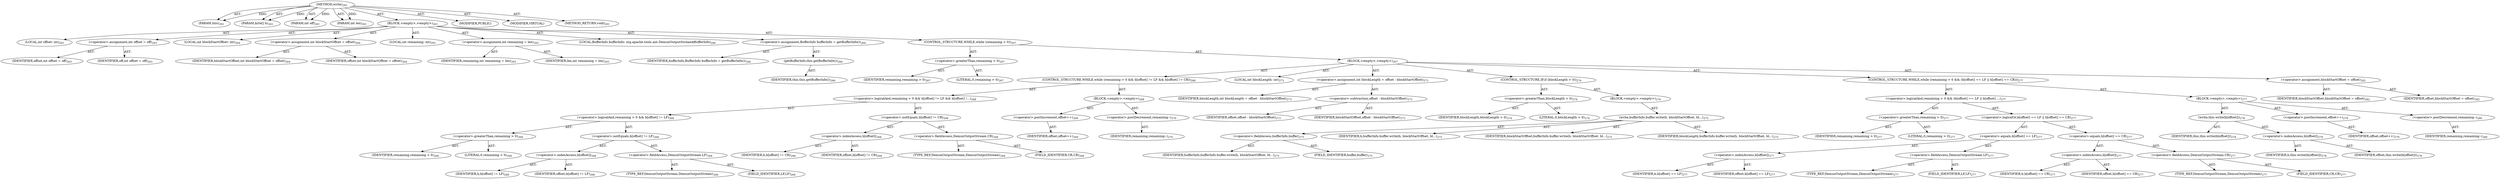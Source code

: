 digraph "write" {  
"111669149706" [label = <(METHOD,write)<SUB>261</SUB>> ]
"115964116997" [label = <(PARAM,this)<SUB>261</SUB>> ]
"115964117008" [label = <(PARAM,byte[] b)<SUB>261</SUB>> ]
"115964117009" [label = <(PARAM,int off)<SUB>261</SUB>> ]
"115964117010" [label = <(PARAM,int len)<SUB>261</SUB>> ]
"25769803794" [label = <(BLOCK,&lt;empty&gt;,&lt;empty&gt;)<SUB>261</SUB>> ]
"94489280522" [label = <(LOCAL,int offset: int)<SUB>263</SUB>> ]
"30064771169" [label = <(&lt;operator&gt;.assignment,int offset = off)<SUB>263</SUB>> ]
"68719476812" [label = <(IDENTIFIER,offset,int offset = off)<SUB>263</SUB>> ]
"68719476813" [label = <(IDENTIFIER,off,int offset = off)<SUB>263</SUB>> ]
"94489280523" [label = <(LOCAL,int blockStartOffset: int)<SUB>264</SUB>> ]
"30064771170" [label = <(&lt;operator&gt;.assignment,int blockStartOffset = offset)<SUB>264</SUB>> ]
"68719476814" [label = <(IDENTIFIER,blockStartOffset,int blockStartOffset = offset)<SUB>264</SUB>> ]
"68719476815" [label = <(IDENTIFIER,offset,int blockStartOffset = offset)<SUB>264</SUB>> ]
"94489280524" [label = <(LOCAL,int remaining: int)<SUB>265</SUB>> ]
"30064771171" [label = <(&lt;operator&gt;.assignment,int remaining = len)<SUB>265</SUB>> ]
"68719476816" [label = <(IDENTIFIER,remaining,int remaining = len)<SUB>265</SUB>> ]
"68719476817" [label = <(IDENTIFIER,len,int remaining = len)<SUB>265</SUB>> ]
"94489280525" [label = <(LOCAL,BufferInfo bufferInfo: org.apache.tools.ant.DemuxOutputStream$BufferInfo)<SUB>266</SUB>> ]
"30064771172" [label = <(&lt;operator&gt;.assignment,BufferInfo bufferInfo = getBufferInfo())<SUB>266</SUB>> ]
"68719476818" [label = <(IDENTIFIER,bufferInfo,BufferInfo bufferInfo = getBufferInfo())<SUB>266</SUB>> ]
"30064771173" [label = <(getBufferInfo,this.getBufferInfo())<SUB>266</SUB>> ]
"68719476746" [label = <(IDENTIFIER,this,this.getBufferInfo())<SUB>266</SUB>> ]
"47244640264" [label = <(CONTROL_STRUCTURE,WHILE,while (remaining &gt; 0))<SUB>267</SUB>> ]
"30064771174" [label = <(&lt;operator&gt;.greaterThan,remaining &gt; 0)<SUB>267</SUB>> ]
"68719476819" [label = <(IDENTIFIER,remaining,remaining &gt; 0)<SUB>267</SUB>> ]
"90194313223" [label = <(LITERAL,0,remaining &gt; 0)<SUB>267</SUB>> ]
"25769803795" [label = <(BLOCK,&lt;empty&gt;,&lt;empty&gt;)<SUB>267</SUB>> ]
"47244640265" [label = <(CONTROL_STRUCTURE,WHILE,while (remaining &gt; 0 &amp;&amp; b[offset] != LF &amp;&amp; b[offset] != CR))<SUB>268</SUB>> ]
"30064771175" [label = <(&lt;operator&gt;.logicalAnd,remaining &gt; 0 &amp;&amp; b[offset] != LF &amp;&amp; b[offset] !...)<SUB>268</SUB>> ]
"30064771176" [label = <(&lt;operator&gt;.logicalAnd,remaining &gt; 0 &amp;&amp; b[offset] != LF)<SUB>268</SUB>> ]
"30064771177" [label = <(&lt;operator&gt;.greaterThan,remaining &gt; 0)<SUB>268</SUB>> ]
"68719476820" [label = <(IDENTIFIER,remaining,remaining &gt; 0)<SUB>268</SUB>> ]
"90194313224" [label = <(LITERAL,0,remaining &gt; 0)<SUB>268</SUB>> ]
"30064771178" [label = <(&lt;operator&gt;.notEquals,b[offset] != LF)<SUB>268</SUB>> ]
"30064771179" [label = <(&lt;operator&gt;.indexAccess,b[offset])<SUB>268</SUB>> ]
"68719476821" [label = <(IDENTIFIER,b,b[offset] != LF)<SUB>268</SUB>> ]
"68719476822" [label = <(IDENTIFIER,offset,b[offset] != LF)<SUB>268</SUB>> ]
"30064771180" [label = <(&lt;operator&gt;.fieldAccess,DemuxOutputStream.LF)<SUB>268</SUB>> ]
"180388626437" [label = <(TYPE_REF,DemuxOutputStream,DemuxOutputStream)<SUB>268</SUB>> ]
"55834574881" [label = <(FIELD_IDENTIFIER,LF,LF)<SUB>268</SUB>> ]
"30064771181" [label = <(&lt;operator&gt;.notEquals,b[offset] != CR)<SUB>268</SUB>> ]
"30064771182" [label = <(&lt;operator&gt;.indexAccess,b[offset])<SUB>268</SUB>> ]
"68719476823" [label = <(IDENTIFIER,b,b[offset] != CR)<SUB>268</SUB>> ]
"68719476824" [label = <(IDENTIFIER,offset,b[offset] != CR)<SUB>268</SUB>> ]
"30064771183" [label = <(&lt;operator&gt;.fieldAccess,DemuxOutputStream.CR)<SUB>268</SUB>> ]
"180388626438" [label = <(TYPE_REF,DemuxOutputStream,DemuxOutputStream)<SUB>268</SUB>> ]
"55834574882" [label = <(FIELD_IDENTIFIER,CR,CR)<SUB>268</SUB>> ]
"25769803796" [label = <(BLOCK,&lt;empty&gt;,&lt;empty&gt;)<SUB>268</SUB>> ]
"30064771184" [label = <(&lt;operator&gt;.postIncrement,offset++)<SUB>269</SUB>> ]
"68719476825" [label = <(IDENTIFIER,offset,offset++)<SUB>269</SUB>> ]
"30064771185" [label = <(&lt;operator&gt;.postDecrement,remaining--)<SUB>270</SUB>> ]
"68719476826" [label = <(IDENTIFIER,remaining,remaining--)<SUB>270</SUB>> ]
"94489280526" [label = <(LOCAL,int blockLength: int)<SUB>273</SUB>> ]
"30064771186" [label = <(&lt;operator&gt;.assignment,int blockLength = offset - blockStartOffset)<SUB>273</SUB>> ]
"68719476827" [label = <(IDENTIFIER,blockLength,int blockLength = offset - blockStartOffset)<SUB>273</SUB>> ]
"30064771187" [label = <(&lt;operator&gt;.subtraction,offset - blockStartOffset)<SUB>273</SUB>> ]
"68719476828" [label = <(IDENTIFIER,offset,offset - blockStartOffset)<SUB>273</SUB>> ]
"68719476829" [label = <(IDENTIFIER,blockStartOffset,offset - blockStartOffset)<SUB>273</SUB>> ]
"47244640266" [label = <(CONTROL_STRUCTURE,IF,if (blockLength &gt; 0))<SUB>274</SUB>> ]
"30064771188" [label = <(&lt;operator&gt;.greaterThan,blockLength &gt; 0)<SUB>274</SUB>> ]
"68719476830" [label = <(IDENTIFIER,blockLength,blockLength &gt; 0)<SUB>274</SUB>> ]
"90194313225" [label = <(LITERAL,0,blockLength &gt; 0)<SUB>274</SUB>> ]
"25769803797" [label = <(BLOCK,&lt;empty&gt;,&lt;empty&gt;)<SUB>274</SUB>> ]
"30064771189" [label = <(write,bufferInfo.buffer.write(b, blockStartOffset, bl...)<SUB>275</SUB>> ]
"30064771190" [label = <(&lt;operator&gt;.fieldAccess,bufferInfo.buffer)<SUB>275</SUB>> ]
"68719476831" [label = <(IDENTIFIER,bufferInfo,bufferInfo.buffer.write(b, blockStartOffset, bl...)<SUB>275</SUB>> ]
"55834574883" [label = <(FIELD_IDENTIFIER,buffer,buffer)<SUB>275</SUB>> ]
"68719476832" [label = <(IDENTIFIER,b,bufferInfo.buffer.write(b, blockStartOffset, bl...)<SUB>275</SUB>> ]
"68719476833" [label = <(IDENTIFIER,blockStartOffset,bufferInfo.buffer.write(b, blockStartOffset, bl...)<SUB>275</SUB>> ]
"68719476834" [label = <(IDENTIFIER,blockLength,bufferInfo.buffer.write(b, blockStartOffset, bl...)<SUB>275</SUB>> ]
"47244640267" [label = <(CONTROL_STRUCTURE,WHILE,while (remaining &gt; 0 &amp;&amp; (b[offset] == LF || b[offset] == CR)))<SUB>277</SUB>> ]
"30064771191" [label = <(&lt;operator&gt;.logicalAnd,remaining &gt; 0 &amp;&amp; (b[offset] == LF || b[offset] ...)<SUB>277</SUB>> ]
"30064771192" [label = <(&lt;operator&gt;.greaterThan,remaining &gt; 0)<SUB>277</SUB>> ]
"68719476835" [label = <(IDENTIFIER,remaining,remaining &gt; 0)<SUB>277</SUB>> ]
"90194313226" [label = <(LITERAL,0,remaining &gt; 0)<SUB>277</SUB>> ]
"30064771193" [label = <(&lt;operator&gt;.logicalOr,b[offset] == LF || b[offset] == CR)<SUB>277</SUB>> ]
"30064771194" [label = <(&lt;operator&gt;.equals,b[offset] == LF)<SUB>277</SUB>> ]
"30064771195" [label = <(&lt;operator&gt;.indexAccess,b[offset])<SUB>277</SUB>> ]
"68719476836" [label = <(IDENTIFIER,b,b[offset] == LF)<SUB>277</SUB>> ]
"68719476837" [label = <(IDENTIFIER,offset,b[offset] == LF)<SUB>277</SUB>> ]
"30064771196" [label = <(&lt;operator&gt;.fieldAccess,DemuxOutputStream.LF)<SUB>277</SUB>> ]
"180388626439" [label = <(TYPE_REF,DemuxOutputStream,DemuxOutputStream)<SUB>277</SUB>> ]
"55834574884" [label = <(FIELD_IDENTIFIER,LF,LF)<SUB>277</SUB>> ]
"30064771197" [label = <(&lt;operator&gt;.equals,b[offset] == CR)<SUB>277</SUB>> ]
"30064771198" [label = <(&lt;operator&gt;.indexAccess,b[offset])<SUB>277</SUB>> ]
"68719476838" [label = <(IDENTIFIER,b,b[offset] == CR)<SUB>277</SUB>> ]
"68719476839" [label = <(IDENTIFIER,offset,b[offset] == CR)<SUB>277</SUB>> ]
"30064771199" [label = <(&lt;operator&gt;.fieldAccess,DemuxOutputStream.CR)<SUB>277</SUB>> ]
"180388626440" [label = <(TYPE_REF,DemuxOutputStream,DemuxOutputStream)<SUB>277</SUB>> ]
"55834574885" [label = <(FIELD_IDENTIFIER,CR,CR)<SUB>277</SUB>> ]
"25769803798" [label = <(BLOCK,&lt;empty&gt;,&lt;empty&gt;)<SUB>277</SUB>> ]
"30064771200" [label = <(write,this.write(b[offset]))<SUB>278</SUB>> ]
"68719476747" [label = <(IDENTIFIER,this,this.write(b[offset]))<SUB>278</SUB>> ]
"30064771201" [label = <(&lt;operator&gt;.indexAccess,b[offset])<SUB>278</SUB>> ]
"68719476840" [label = <(IDENTIFIER,b,this.write(b[offset]))<SUB>278</SUB>> ]
"68719476841" [label = <(IDENTIFIER,offset,this.write(b[offset]))<SUB>278</SUB>> ]
"30064771202" [label = <(&lt;operator&gt;.postIncrement,offset++)<SUB>279</SUB>> ]
"68719476842" [label = <(IDENTIFIER,offset,offset++)<SUB>279</SUB>> ]
"30064771203" [label = <(&lt;operator&gt;.postDecrement,remaining--)<SUB>280</SUB>> ]
"68719476843" [label = <(IDENTIFIER,remaining,remaining--)<SUB>280</SUB>> ]
"30064771204" [label = <(&lt;operator&gt;.assignment,blockStartOffset = offset)<SUB>282</SUB>> ]
"68719476844" [label = <(IDENTIFIER,blockStartOffset,blockStartOffset = offset)<SUB>282</SUB>> ]
"68719476845" [label = <(IDENTIFIER,offset,blockStartOffset = offset)<SUB>282</SUB>> ]
"133143986210" [label = <(MODIFIER,PUBLIC)> ]
"133143986211" [label = <(MODIFIER,VIRTUAL)> ]
"128849018890" [label = <(METHOD_RETURN,void)<SUB>261</SUB>> ]
  "111669149706" -> "115964116997"  [ label = "AST: "] 
  "111669149706" -> "115964117008"  [ label = "AST: "] 
  "111669149706" -> "115964117009"  [ label = "AST: "] 
  "111669149706" -> "115964117010"  [ label = "AST: "] 
  "111669149706" -> "25769803794"  [ label = "AST: "] 
  "111669149706" -> "133143986210"  [ label = "AST: "] 
  "111669149706" -> "133143986211"  [ label = "AST: "] 
  "111669149706" -> "128849018890"  [ label = "AST: "] 
  "25769803794" -> "94489280522"  [ label = "AST: "] 
  "25769803794" -> "30064771169"  [ label = "AST: "] 
  "25769803794" -> "94489280523"  [ label = "AST: "] 
  "25769803794" -> "30064771170"  [ label = "AST: "] 
  "25769803794" -> "94489280524"  [ label = "AST: "] 
  "25769803794" -> "30064771171"  [ label = "AST: "] 
  "25769803794" -> "94489280525"  [ label = "AST: "] 
  "25769803794" -> "30064771172"  [ label = "AST: "] 
  "25769803794" -> "47244640264"  [ label = "AST: "] 
  "30064771169" -> "68719476812"  [ label = "AST: "] 
  "30064771169" -> "68719476813"  [ label = "AST: "] 
  "30064771170" -> "68719476814"  [ label = "AST: "] 
  "30064771170" -> "68719476815"  [ label = "AST: "] 
  "30064771171" -> "68719476816"  [ label = "AST: "] 
  "30064771171" -> "68719476817"  [ label = "AST: "] 
  "30064771172" -> "68719476818"  [ label = "AST: "] 
  "30064771172" -> "30064771173"  [ label = "AST: "] 
  "30064771173" -> "68719476746"  [ label = "AST: "] 
  "47244640264" -> "30064771174"  [ label = "AST: "] 
  "47244640264" -> "25769803795"  [ label = "AST: "] 
  "30064771174" -> "68719476819"  [ label = "AST: "] 
  "30064771174" -> "90194313223"  [ label = "AST: "] 
  "25769803795" -> "47244640265"  [ label = "AST: "] 
  "25769803795" -> "94489280526"  [ label = "AST: "] 
  "25769803795" -> "30064771186"  [ label = "AST: "] 
  "25769803795" -> "47244640266"  [ label = "AST: "] 
  "25769803795" -> "47244640267"  [ label = "AST: "] 
  "25769803795" -> "30064771204"  [ label = "AST: "] 
  "47244640265" -> "30064771175"  [ label = "AST: "] 
  "47244640265" -> "25769803796"  [ label = "AST: "] 
  "30064771175" -> "30064771176"  [ label = "AST: "] 
  "30064771175" -> "30064771181"  [ label = "AST: "] 
  "30064771176" -> "30064771177"  [ label = "AST: "] 
  "30064771176" -> "30064771178"  [ label = "AST: "] 
  "30064771177" -> "68719476820"  [ label = "AST: "] 
  "30064771177" -> "90194313224"  [ label = "AST: "] 
  "30064771178" -> "30064771179"  [ label = "AST: "] 
  "30064771178" -> "30064771180"  [ label = "AST: "] 
  "30064771179" -> "68719476821"  [ label = "AST: "] 
  "30064771179" -> "68719476822"  [ label = "AST: "] 
  "30064771180" -> "180388626437"  [ label = "AST: "] 
  "30064771180" -> "55834574881"  [ label = "AST: "] 
  "30064771181" -> "30064771182"  [ label = "AST: "] 
  "30064771181" -> "30064771183"  [ label = "AST: "] 
  "30064771182" -> "68719476823"  [ label = "AST: "] 
  "30064771182" -> "68719476824"  [ label = "AST: "] 
  "30064771183" -> "180388626438"  [ label = "AST: "] 
  "30064771183" -> "55834574882"  [ label = "AST: "] 
  "25769803796" -> "30064771184"  [ label = "AST: "] 
  "25769803796" -> "30064771185"  [ label = "AST: "] 
  "30064771184" -> "68719476825"  [ label = "AST: "] 
  "30064771185" -> "68719476826"  [ label = "AST: "] 
  "30064771186" -> "68719476827"  [ label = "AST: "] 
  "30064771186" -> "30064771187"  [ label = "AST: "] 
  "30064771187" -> "68719476828"  [ label = "AST: "] 
  "30064771187" -> "68719476829"  [ label = "AST: "] 
  "47244640266" -> "30064771188"  [ label = "AST: "] 
  "47244640266" -> "25769803797"  [ label = "AST: "] 
  "30064771188" -> "68719476830"  [ label = "AST: "] 
  "30064771188" -> "90194313225"  [ label = "AST: "] 
  "25769803797" -> "30064771189"  [ label = "AST: "] 
  "30064771189" -> "30064771190"  [ label = "AST: "] 
  "30064771189" -> "68719476832"  [ label = "AST: "] 
  "30064771189" -> "68719476833"  [ label = "AST: "] 
  "30064771189" -> "68719476834"  [ label = "AST: "] 
  "30064771190" -> "68719476831"  [ label = "AST: "] 
  "30064771190" -> "55834574883"  [ label = "AST: "] 
  "47244640267" -> "30064771191"  [ label = "AST: "] 
  "47244640267" -> "25769803798"  [ label = "AST: "] 
  "30064771191" -> "30064771192"  [ label = "AST: "] 
  "30064771191" -> "30064771193"  [ label = "AST: "] 
  "30064771192" -> "68719476835"  [ label = "AST: "] 
  "30064771192" -> "90194313226"  [ label = "AST: "] 
  "30064771193" -> "30064771194"  [ label = "AST: "] 
  "30064771193" -> "30064771197"  [ label = "AST: "] 
  "30064771194" -> "30064771195"  [ label = "AST: "] 
  "30064771194" -> "30064771196"  [ label = "AST: "] 
  "30064771195" -> "68719476836"  [ label = "AST: "] 
  "30064771195" -> "68719476837"  [ label = "AST: "] 
  "30064771196" -> "180388626439"  [ label = "AST: "] 
  "30064771196" -> "55834574884"  [ label = "AST: "] 
  "30064771197" -> "30064771198"  [ label = "AST: "] 
  "30064771197" -> "30064771199"  [ label = "AST: "] 
  "30064771198" -> "68719476838"  [ label = "AST: "] 
  "30064771198" -> "68719476839"  [ label = "AST: "] 
  "30064771199" -> "180388626440"  [ label = "AST: "] 
  "30064771199" -> "55834574885"  [ label = "AST: "] 
  "25769803798" -> "30064771200"  [ label = "AST: "] 
  "25769803798" -> "30064771202"  [ label = "AST: "] 
  "25769803798" -> "30064771203"  [ label = "AST: "] 
  "30064771200" -> "68719476747"  [ label = "AST: "] 
  "30064771200" -> "30064771201"  [ label = "AST: "] 
  "30064771201" -> "68719476840"  [ label = "AST: "] 
  "30064771201" -> "68719476841"  [ label = "AST: "] 
  "30064771202" -> "68719476842"  [ label = "AST: "] 
  "30064771203" -> "68719476843"  [ label = "AST: "] 
  "30064771204" -> "68719476844"  [ label = "AST: "] 
  "30064771204" -> "68719476845"  [ label = "AST: "] 
  "111669149706" -> "115964116997"  [ label = "DDG: "] 
  "111669149706" -> "115964117008"  [ label = "DDG: "] 
  "111669149706" -> "115964117009"  [ label = "DDG: "] 
  "111669149706" -> "115964117010"  [ label = "DDG: "] 
}
